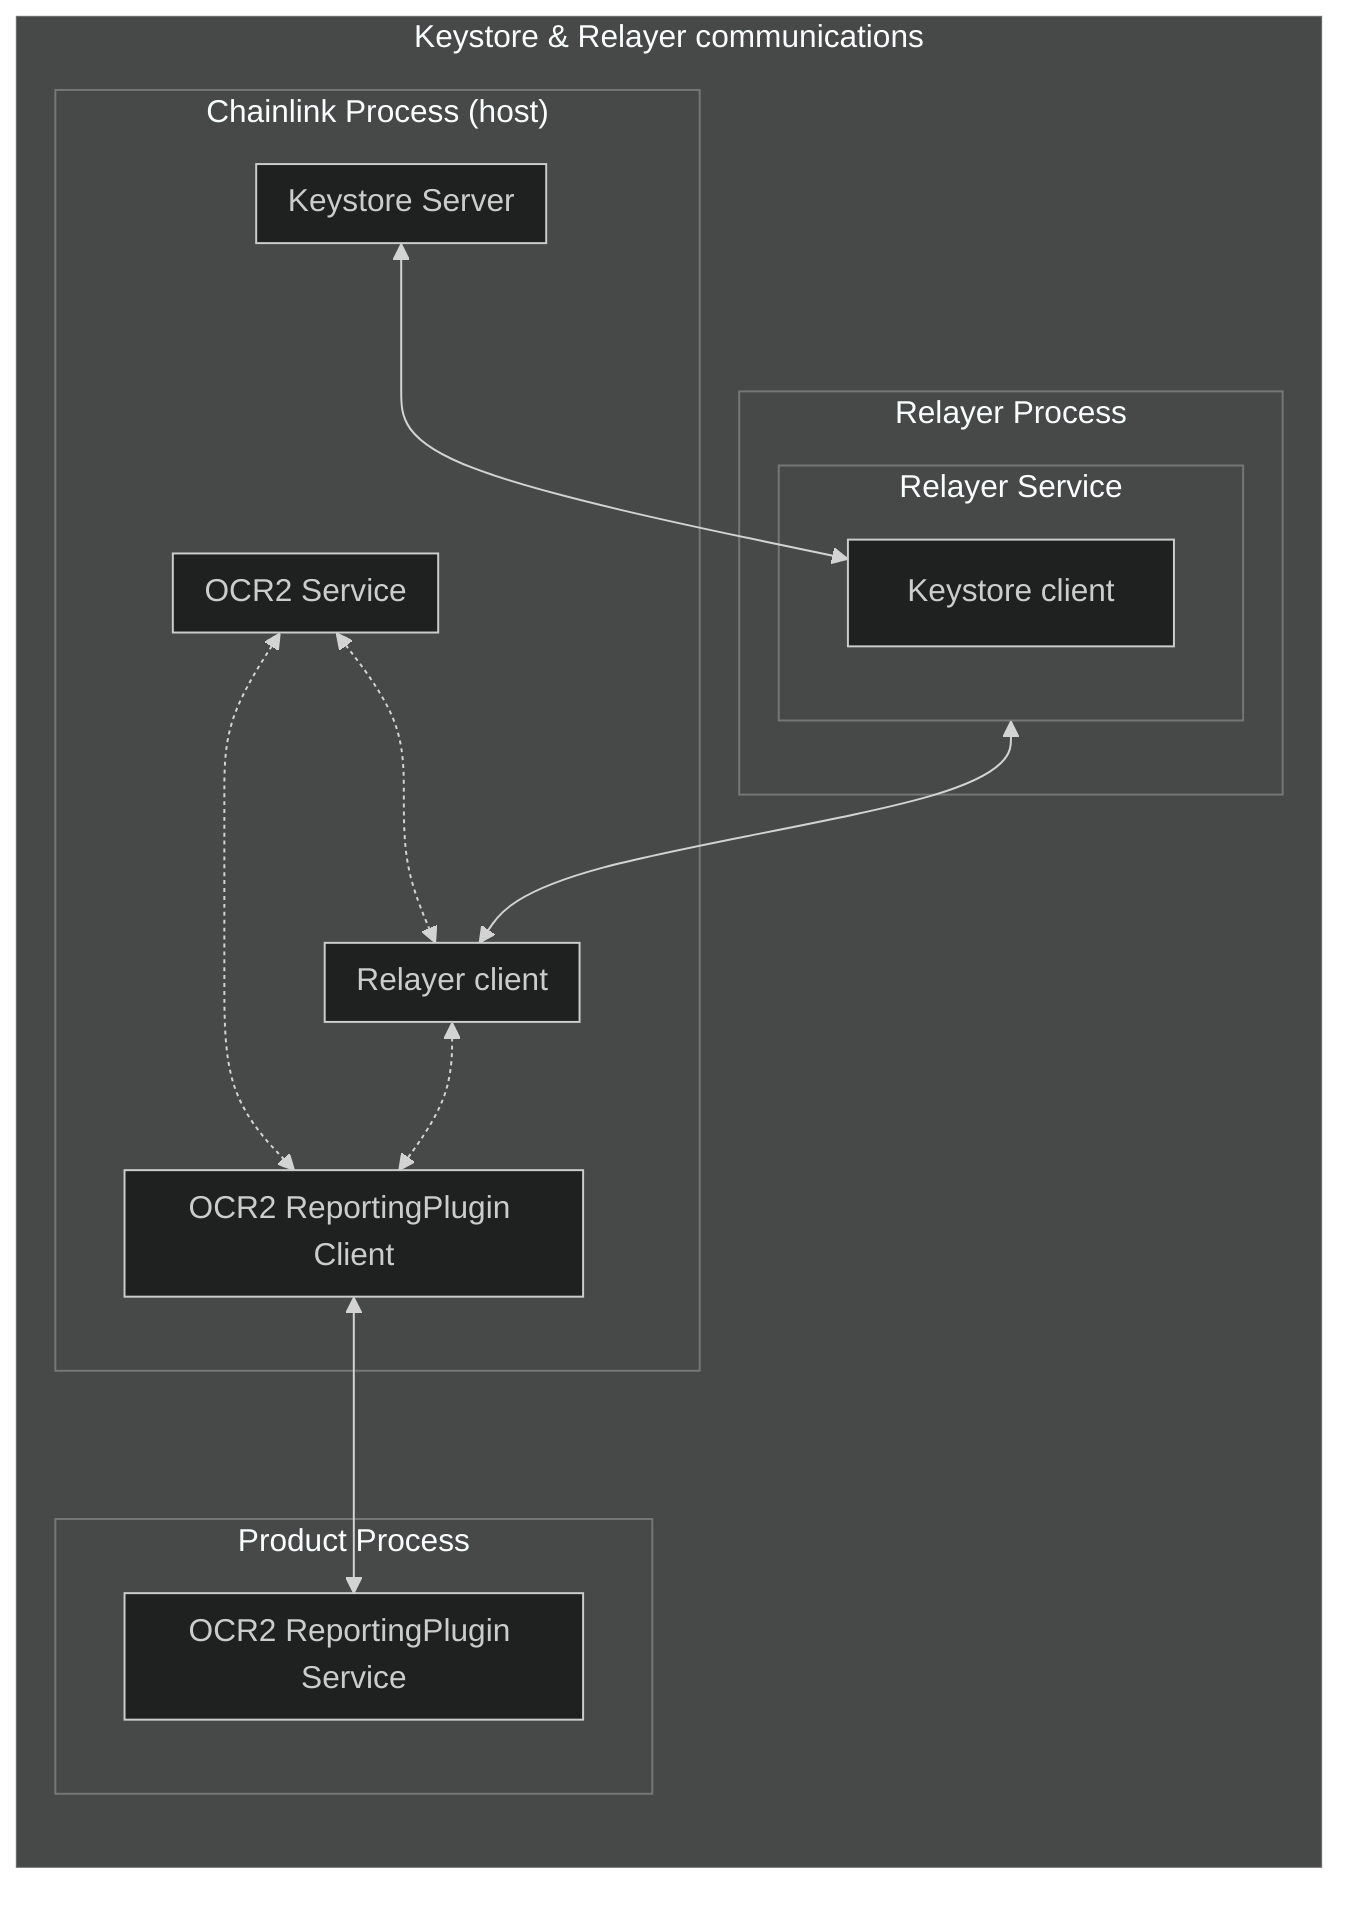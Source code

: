 %%{init: {'theme':'dark'}}%%
flowchart
    subgraph diagram["Keystore & Relayer communications"]
        direction TB
        subgraph chainlink2["Chainlink Process (host)"]
            subgraph ksServer[Keystore Server]
            end
            subgraph OCR2[OCR2 Service]
            end
                subgraph productClient[OCR2 ReportingPlugin Client]
                end
                subgraph rlClient[Relayer client]
            
            end
            
            
        end
        subgraph loopp["Relayer Process"]
            subgraph rlServer[Relayer Service]
                ksClient[Keystore client]
            end
        end

        subgraph looppProduct["Product Process"]
            subgraph ocr2Server[OCR2 ReportingPlugin Service]
             
            end
        end
    end

    ksServer <--> ksClient
    rlServer <--> rlClient
    productClient <--> ocr2Server

    rlClient <-.-> productClient
    OCR2 <-.-> rlClient
    OCR2 <-.-> productClient
    
    classDef group fill:none,stroke-dasharray:10